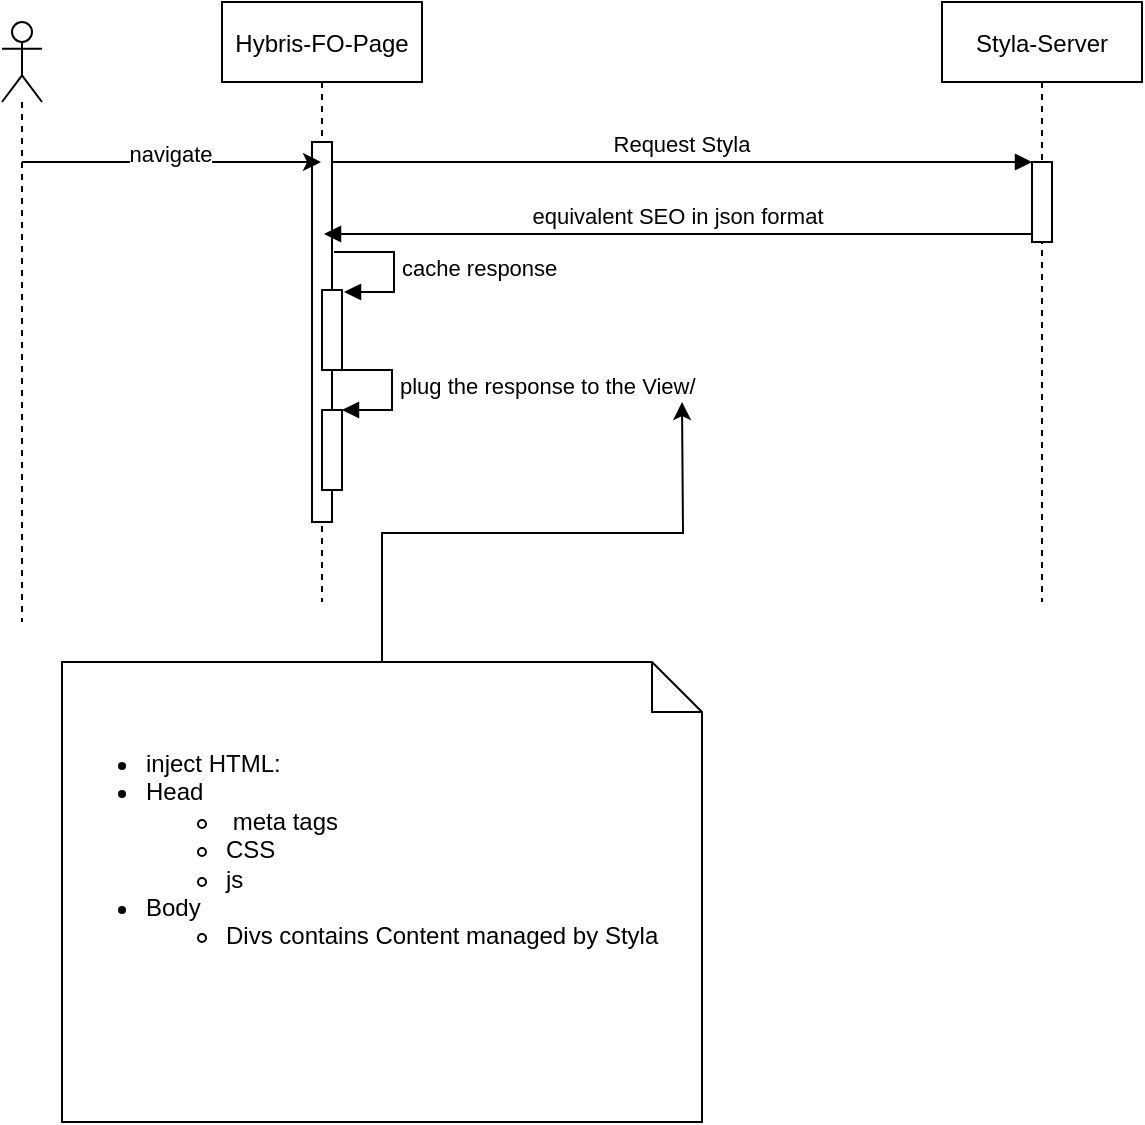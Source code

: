 <mxfile version="20.3.3" type="github">
  <diagram id="kgpKYQtTHZ0yAKxKKP6v" name="Page-1">
    <mxGraphModel dx="1426" dy="795" grid="1" gridSize="10" guides="1" tooltips="1" connect="1" arrows="1" fold="1" page="1" pageScale="1" pageWidth="850" pageHeight="1100" math="0" shadow="0">
      <root>
        <mxCell id="0" />
        <mxCell id="1" parent="0" />
        <mxCell id="3nuBFxr9cyL0pnOWT2aG-1" value="Hybris-FO-Page" style="shape=umlLifeline;perimeter=lifelinePerimeter;container=1;collapsible=0;recursiveResize=0;rounded=0;shadow=0;strokeWidth=1;fontStyle=0" parent="1" vertex="1">
          <mxGeometry x="120" y="80" width="100" height="300" as="geometry" />
        </mxCell>
        <mxCell id="3nuBFxr9cyL0pnOWT2aG-2" value="" style="points=[];perimeter=orthogonalPerimeter;rounded=0;shadow=0;strokeWidth=1;fontStyle=0" parent="3nuBFxr9cyL0pnOWT2aG-1" vertex="1">
          <mxGeometry x="45" y="70" width="10" height="190" as="geometry" />
        </mxCell>
        <mxCell id="nccHA3XHwkP4lEpM9j3j-6" value="" style="html=1;points=[];perimeter=orthogonalPerimeter;fontStyle=0" vertex="1" parent="3nuBFxr9cyL0pnOWT2aG-1">
          <mxGeometry x="50" y="144" width="10" height="40" as="geometry" />
        </mxCell>
        <mxCell id="nccHA3XHwkP4lEpM9j3j-7" value="cache response" style="edgeStyle=orthogonalEdgeStyle;html=1;align=left;spacingLeft=2;endArrow=block;rounded=0;entryX=1;entryY=0;fontStyle=0" edge="1" parent="3nuBFxr9cyL0pnOWT2aG-1">
          <mxGeometry relative="1" as="geometry">
            <mxPoint x="56" y="125" as="sourcePoint" />
            <Array as="points">
              <mxPoint x="86" y="125" />
            </Array>
            <mxPoint x="61" y="145" as="targetPoint" />
          </mxGeometry>
        </mxCell>
        <mxCell id="nccHA3XHwkP4lEpM9j3j-8" value="" style="html=1;points=[];perimeter=orthogonalPerimeter;fontStyle=0" vertex="1" parent="3nuBFxr9cyL0pnOWT2aG-1">
          <mxGeometry x="50" y="204" width="10" height="40" as="geometry" />
        </mxCell>
        <mxCell id="nccHA3XHwkP4lEpM9j3j-9" value="plug the response to the View/ " style="edgeStyle=orthogonalEdgeStyle;html=1;align=left;spacingLeft=2;endArrow=block;rounded=0;entryX=1;entryY=0;fontStyle=0" edge="1" target="nccHA3XHwkP4lEpM9j3j-8" parent="3nuBFxr9cyL0pnOWT2aG-1">
          <mxGeometry relative="1" as="geometry">
            <mxPoint x="55" y="184" as="sourcePoint" />
            <Array as="points">
              <mxPoint x="85" y="184" />
            </Array>
          </mxGeometry>
        </mxCell>
        <mxCell id="3nuBFxr9cyL0pnOWT2aG-5" value="Styla-Server" style="shape=umlLifeline;perimeter=lifelinePerimeter;container=1;collapsible=0;recursiveResize=0;rounded=0;shadow=0;strokeWidth=1;fontStyle=0" parent="1" vertex="1">
          <mxGeometry x="480" y="80" width="100" height="300" as="geometry" />
        </mxCell>
        <mxCell id="3nuBFxr9cyL0pnOWT2aG-6" value="" style="points=[];perimeter=orthogonalPerimeter;rounded=0;shadow=0;strokeWidth=1;fontStyle=0" parent="3nuBFxr9cyL0pnOWT2aG-5" vertex="1">
          <mxGeometry x="45" y="80" width="10" height="40" as="geometry" />
        </mxCell>
        <mxCell id="3nuBFxr9cyL0pnOWT2aG-8" value="Request Styla" style="verticalAlign=bottom;endArrow=block;entryX=0;entryY=0;shadow=0;strokeWidth=1;fontStyle=0" parent="1" source="3nuBFxr9cyL0pnOWT2aG-2" target="3nuBFxr9cyL0pnOWT2aG-6" edge="1">
          <mxGeometry relative="1" as="geometry">
            <mxPoint x="275" y="160" as="sourcePoint" />
          </mxGeometry>
        </mxCell>
        <mxCell id="3nuBFxr9cyL0pnOWT2aG-9" value="equivalent SEO in json format" style="verticalAlign=bottom;endArrow=block;shadow=0;strokeWidth=1;fontStyle=0" parent="1" edge="1">
          <mxGeometry relative="1" as="geometry">
            <mxPoint x="525" y="196" as="sourcePoint" />
            <mxPoint x="171" y="196" as="targetPoint" />
          </mxGeometry>
        </mxCell>
        <mxCell id="nccHA3XHwkP4lEpM9j3j-5" style="edgeStyle=orthogonalEdgeStyle;rounded=0;orthogonalLoop=1;jettySize=auto;html=1;fontStyle=0" edge="1" parent="1" source="nccHA3XHwkP4lEpM9j3j-4" target="3nuBFxr9cyL0pnOWT2aG-1">
          <mxGeometry relative="1" as="geometry">
            <Array as="points">
              <mxPoint x="90" y="160" />
              <mxPoint x="90" y="160" />
            </Array>
          </mxGeometry>
        </mxCell>
        <mxCell id="nccHA3XHwkP4lEpM9j3j-11" value="navigate" style="edgeLabel;html=1;align=center;verticalAlign=middle;resizable=0;points=[];fontStyle=0" vertex="1" connectable="0" parent="nccHA3XHwkP4lEpM9j3j-5">
          <mxGeometry x="-0.02" y="4" relative="1" as="geometry">
            <mxPoint as="offset" />
          </mxGeometry>
        </mxCell>
        <mxCell id="nccHA3XHwkP4lEpM9j3j-4" value="" style="shape=umlLifeline;participant=umlActor;perimeter=lifelinePerimeter;whiteSpace=wrap;html=1;container=1;collapsible=0;recursiveResize=0;verticalAlign=top;spacingTop=36;outlineConnect=0;fontStyle=0" vertex="1" parent="1">
          <mxGeometry x="10" y="90" width="20" height="300" as="geometry" />
        </mxCell>
        <mxCell id="nccHA3XHwkP4lEpM9j3j-13" style="edgeStyle=orthogonalEdgeStyle;rounded=0;orthogonalLoop=1;jettySize=auto;html=1;" edge="1" parent="1" source="nccHA3XHwkP4lEpM9j3j-10">
          <mxGeometry relative="1" as="geometry">
            <mxPoint x="350" y="280" as="targetPoint" />
          </mxGeometry>
        </mxCell>
        <mxCell id="nccHA3XHwkP4lEpM9j3j-10" value="&lt;div align=&quot;left&quot;&gt;&lt;ul&gt;&lt;li&gt;inject HTML: &lt;br&gt;&lt;/li&gt;&lt;li&gt;Head&lt;br&gt;&lt;/li&gt;&lt;ul&gt;&lt;li&gt;&amp;nbsp;meta tags&lt;/li&gt;&lt;li&gt;CSS&lt;/li&gt;&lt;li&gt;js&lt;/li&gt;&lt;/ul&gt;&lt;li&gt;Body&lt;/li&gt;&lt;ul&gt;&lt;li&gt;Divs contains Content managed by Styla &lt;br&gt;&lt;/li&gt;&lt;/ul&gt;&lt;/ul&gt;&lt;/div&gt;" style="shape=note2;boundedLbl=1;whiteSpace=wrap;html=1;size=25;verticalAlign=top;align=left;fontStyle=0" vertex="1" parent="1">
          <mxGeometry x="40" y="410" width="320" height="230" as="geometry" />
        </mxCell>
      </root>
    </mxGraphModel>
  </diagram>
</mxfile>
